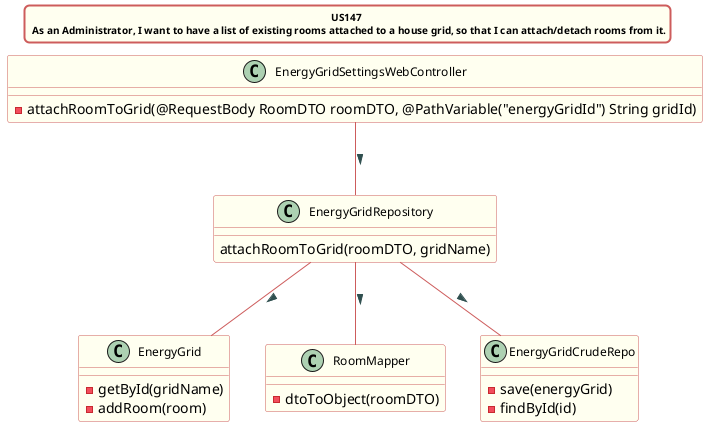 @startuml

title US147 \n As an Administrator, I want to have a list of existing rooms attached to a house grid, so that I can attach/detach rooms from it.
skinparam titleBorderRoundCorner 10
skinparam titleBorderThickness 2
skinparam titleBorderColor indianred
skinparam titleBackgroundColor ivory
skinparam FontName verdana
skinparam titleFontSize 10


skinparam class {
  BorderColor indianred
  BackgroundColor indianred
  BackgroundColor ivory
   roundcorner 10
   ArrowFontName Verdana
   ArrowColor indianred
   ArrowFontColor darkslategrey
   FontSize 12
}

class EnergyGridSettingsWebController
class EnergyGridRepository
class EnergyGrid
class RoomMapper
class EnergyGridCrudeRepo

EnergyGridSettingsWebController -- EnergyGridRepository : >
EnergyGridRepository -- EnergyGrid : >
EnergyGridRepository -- RoomMapper : >
EnergyGridRepository -- EnergyGridCrudeRepo : >



class EnergyGridSettingsWebController {
-attachRoomToGrid(@RequestBody RoomDTO roomDTO, @PathVariable("energyGridId") String gridId)
}

class EnergyGridRepository{
attachRoomToGrid(roomDTO, gridName)
}

class RoomMapper{
-dtoToObject(roomDTO)
}


class EnergyGrid {
- getById(gridName)
- addRoom(room)
}

class EnergyGridCrudeRepo{
- save(energyGrid)
- findById(id)
}

@enduml